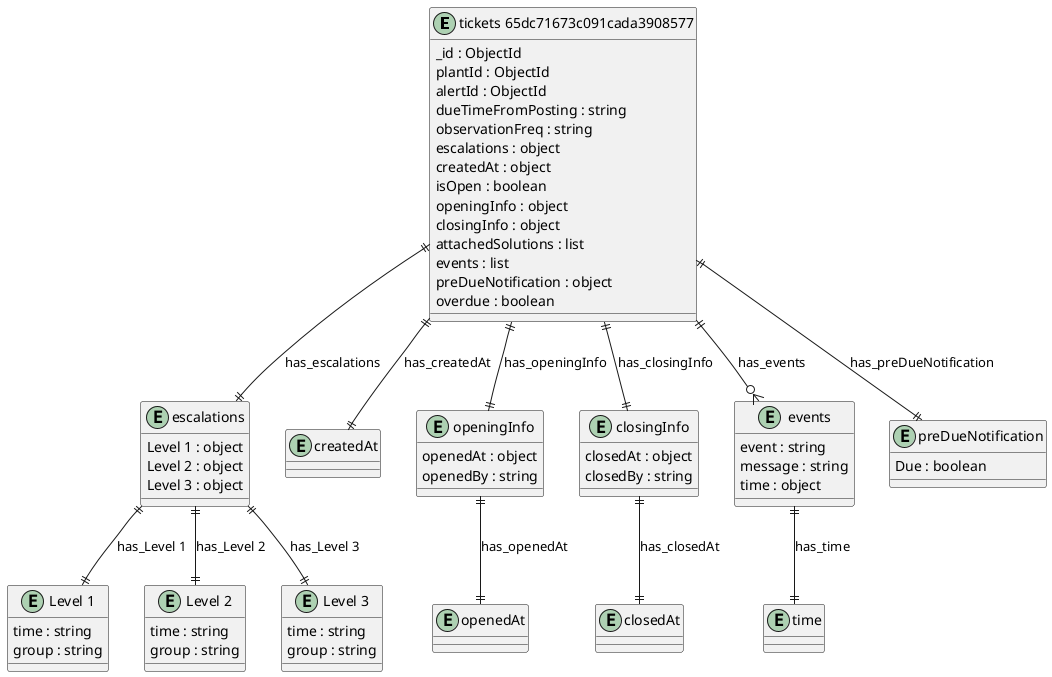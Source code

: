 @startuml tickets_65dc71673c091cada3908577_Diagram

entity "tickets 65dc71673c091cada3908577" as tickets_65dc71673c091cada3908577 {
  _id : ObjectId
  plantId : ObjectId
  alertId : ObjectId
  dueTimeFromPosting : string
  observationFreq : string
  escalations : object
  createdAt : object
  isOpen : boolean
  openingInfo : object
  closingInfo : object
  attachedSolutions : list
  events : list
  preDueNotification : object
  overdue : boolean
}

entity "escalations" as escalations {
  Level 1 : object
  Level 2 : object
  Level 3 : object
}

entity "Level 1" as Level_1 {
  time : string
  group : string
}

entity "Level 2" as Level_2 {
  time : string
  group : string
}

entity "Level 3" as Level_3 {
  time : string
  group : string
}

entity "createdAt" as createdAt {
}

entity "openingInfo" as openingInfo {
  openedAt : object
  openedBy : string
}

entity "openedAt" as openedAt {
}

entity "closingInfo" as closingInfo {
  closedAt : object
  closedBy : string
}

entity "closedAt" as closedAt {
}

entity "events" as events {
  event : string
  message : string
  time : object
}

entity "time" as time {
}

entity "preDueNotification" as preDueNotification {
  Due : boolean
}

' // Relationships
tickets_65dc71673c091cada3908577 ||--|| escalations : has_escalations
escalations ||--|| Level_1 : has_Level 1
escalations ||--|| Level_2 : has_Level 2
escalations ||--|| Level_3 : has_Level 3
tickets_65dc71673c091cada3908577 ||--|| createdAt : has_createdAt
tickets_65dc71673c091cada3908577 ||--|| openingInfo : has_openingInfo
openingInfo ||--|| openedAt : has_openedAt
tickets_65dc71673c091cada3908577 ||--|| closingInfo : has_closingInfo
closingInfo ||--|| closedAt : has_closedAt
tickets_65dc71673c091cada3908577 ||--o{ events : has_events
events ||--|| time : has_time
tickets_65dc71673c091cada3908577 ||--|| preDueNotification : has_preDueNotification
@enduml